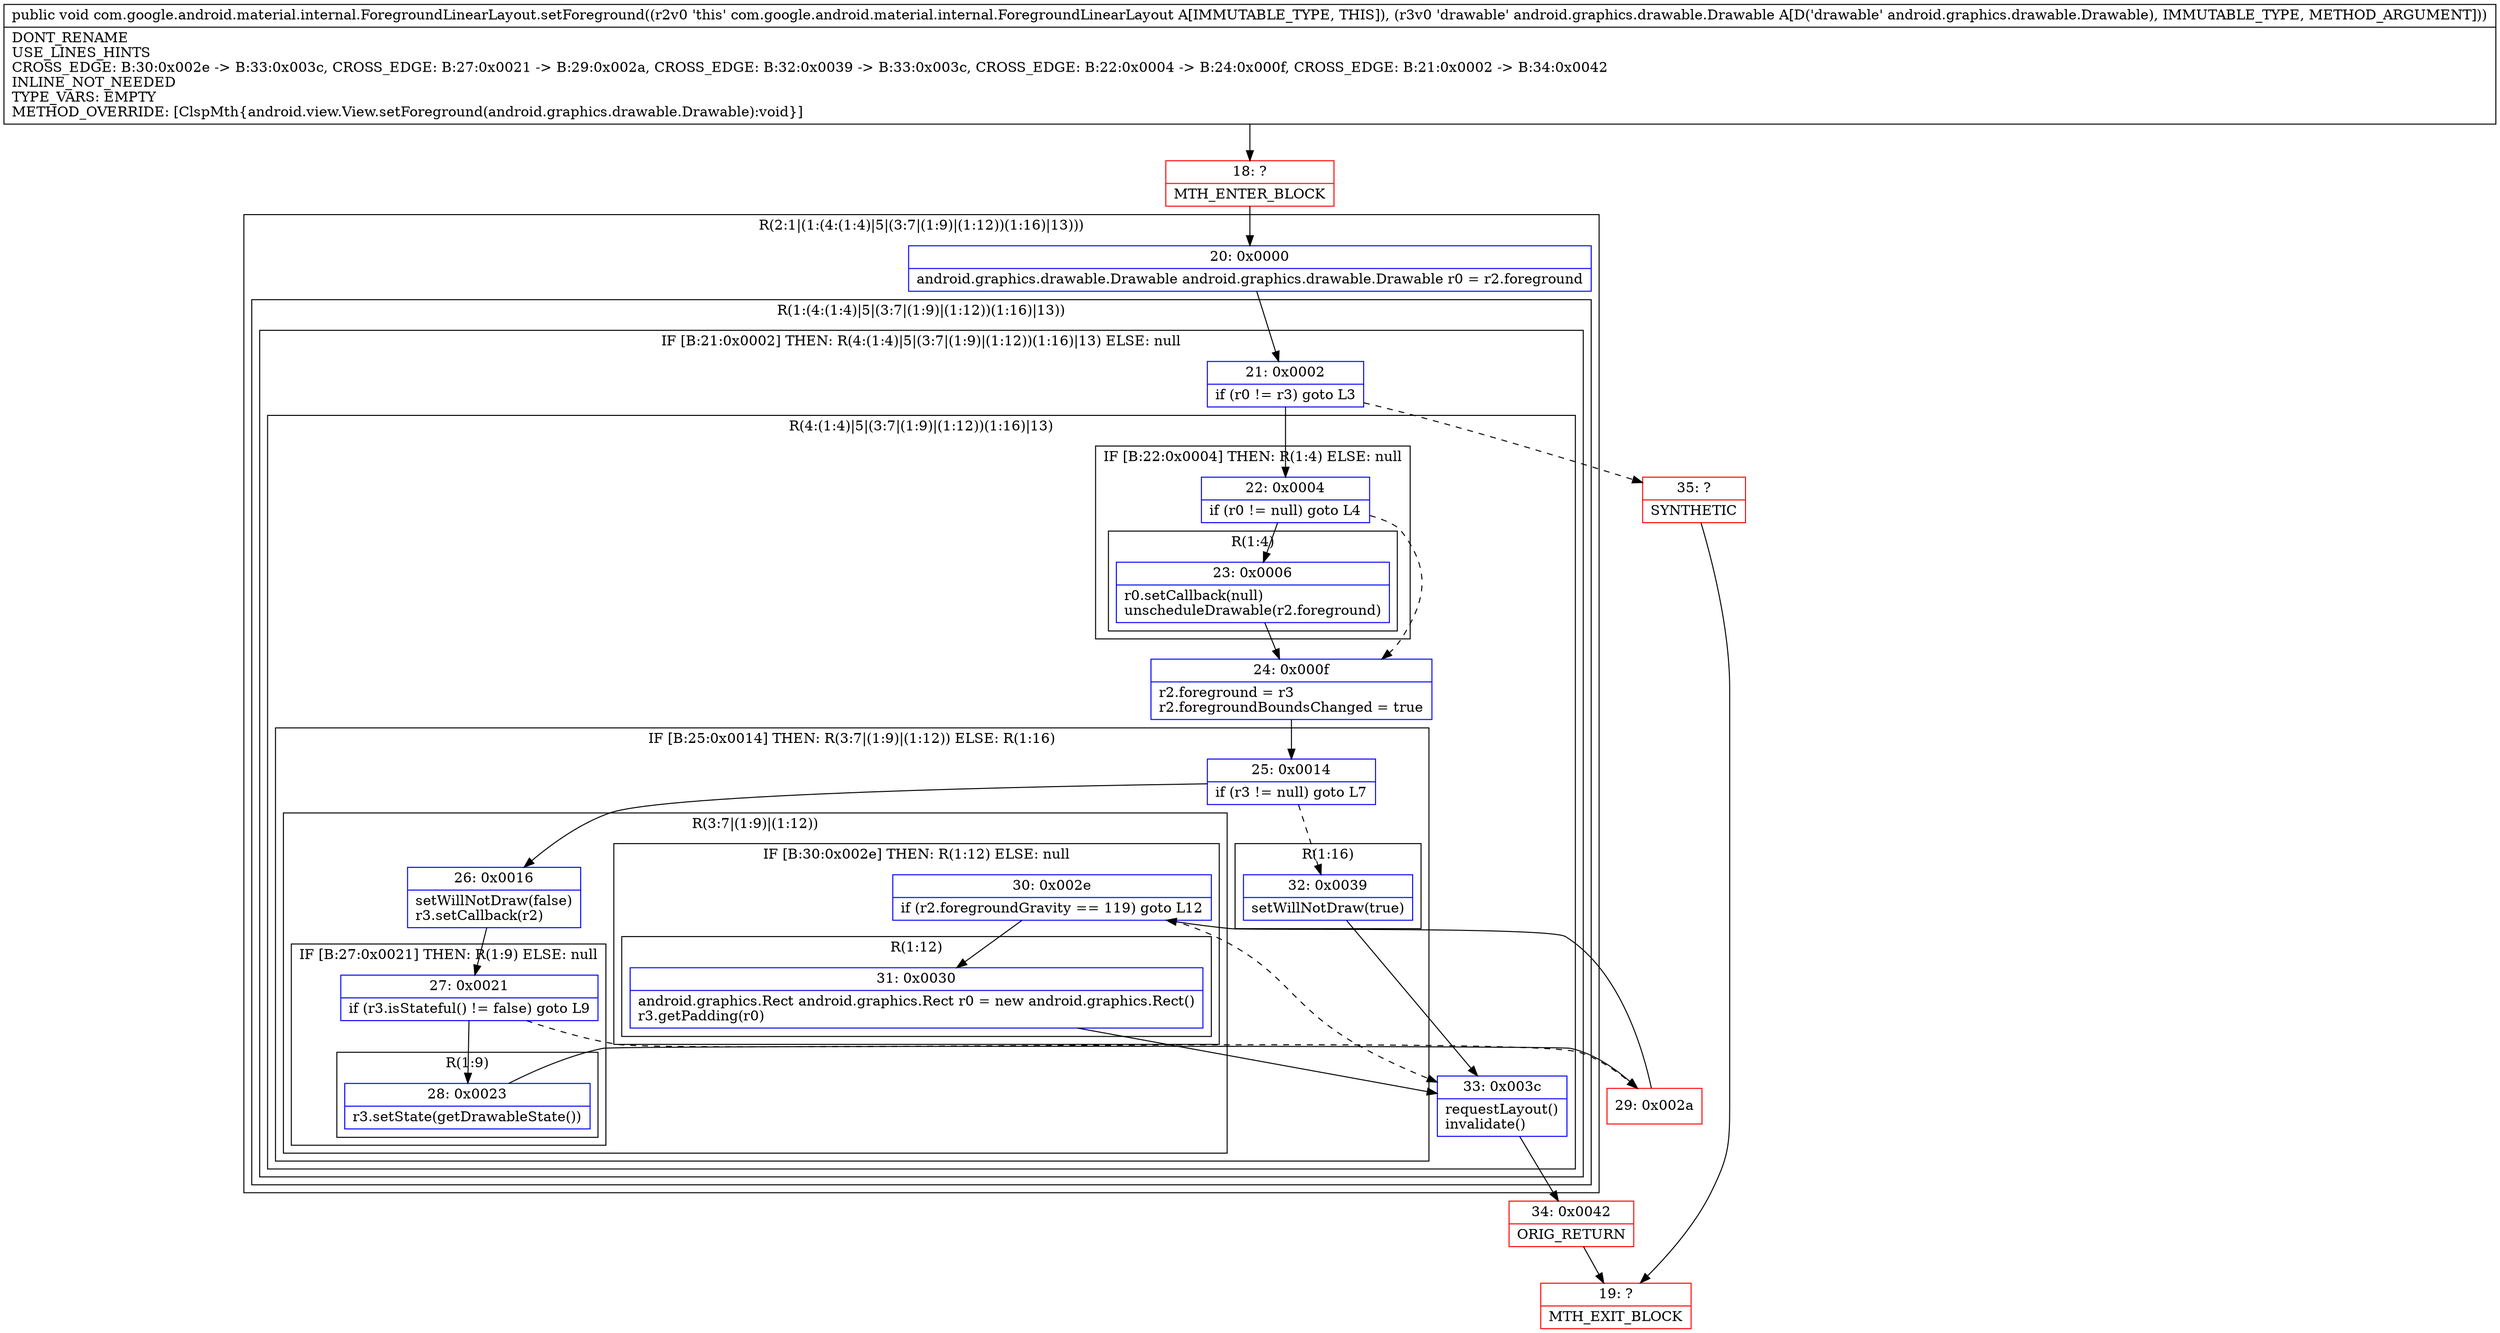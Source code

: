 digraph "CFG forcom.google.android.material.internal.ForegroundLinearLayout.setForeground(Landroid\/graphics\/drawable\/Drawable;)V" {
subgraph cluster_Region_1693617268 {
label = "R(2:1|(1:(4:(1:4)|5|(3:7|(1:9)|(1:12))(1:16)|13)))";
node [shape=record,color=blue];
Node_20 [shape=record,label="{20\:\ 0x0000|android.graphics.drawable.Drawable android.graphics.drawable.Drawable r0 = r2.foreground\l}"];
subgraph cluster_Region_942123215 {
label = "R(1:(4:(1:4)|5|(3:7|(1:9)|(1:12))(1:16)|13))";
node [shape=record,color=blue];
subgraph cluster_IfRegion_144909757 {
label = "IF [B:21:0x0002] THEN: R(4:(1:4)|5|(3:7|(1:9)|(1:12))(1:16)|13) ELSE: null";
node [shape=record,color=blue];
Node_21 [shape=record,label="{21\:\ 0x0002|if (r0 != r3) goto L3\l}"];
subgraph cluster_Region_210513556 {
label = "R(4:(1:4)|5|(3:7|(1:9)|(1:12))(1:16)|13)";
node [shape=record,color=blue];
subgraph cluster_IfRegion_32788347 {
label = "IF [B:22:0x0004] THEN: R(1:4) ELSE: null";
node [shape=record,color=blue];
Node_22 [shape=record,label="{22\:\ 0x0004|if (r0 != null) goto L4\l}"];
subgraph cluster_Region_1670011440 {
label = "R(1:4)";
node [shape=record,color=blue];
Node_23 [shape=record,label="{23\:\ 0x0006|r0.setCallback(null)\lunscheduleDrawable(r2.foreground)\l}"];
}
}
Node_24 [shape=record,label="{24\:\ 0x000f|r2.foreground = r3\lr2.foregroundBoundsChanged = true\l}"];
subgraph cluster_IfRegion_1425227159 {
label = "IF [B:25:0x0014] THEN: R(3:7|(1:9)|(1:12)) ELSE: R(1:16)";
node [shape=record,color=blue];
Node_25 [shape=record,label="{25\:\ 0x0014|if (r3 != null) goto L7\l}"];
subgraph cluster_Region_783418756 {
label = "R(3:7|(1:9)|(1:12))";
node [shape=record,color=blue];
Node_26 [shape=record,label="{26\:\ 0x0016|setWillNotDraw(false)\lr3.setCallback(r2)\l}"];
subgraph cluster_IfRegion_735490381 {
label = "IF [B:27:0x0021] THEN: R(1:9) ELSE: null";
node [shape=record,color=blue];
Node_27 [shape=record,label="{27\:\ 0x0021|if (r3.isStateful() != false) goto L9\l}"];
subgraph cluster_Region_1187234349 {
label = "R(1:9)";
node [shape=record,color=blue];
Node_28 [shape=record,label="{28\:\ 0x0023|r3.setState(getDrawableState())\l}"];
}
}
subgraph cluster_IfRegion_194068711 {
label = "IF [B:30:0x002e] THEN: R(1:12) ELSE: null";
node [shape=record,color=blue];
Node_30 [shape=record,label="{30\:\ 0x002e|if (r2.foregroundGravity == 119) goto L12\l}"];
subgraph cluster_Region_334228249 {
label = "R(1:12)";
node [shape=record,color=blue];
Node_31 [shape=record,label="{31\:\ 0x0030|android.graphics.Rect android.graphics.Rect r0 = new android.graphics.Rect()\lr3.getPadding(r0)\l}"];
}
}
}
subgraph cluster_Region_900852276 {
label = "R(1:16)";
node [shape=record,color=blue];
Node_32 [shape=record,label="{32\:\ 0x0039|setWillNotDraw(true)\l}"];
}
}
Node_33 [shape=record,label="{33\:\ 0x003c|requestLayout()\linvalidate()\l}"];
}
}
}
}
Node_18 [shape=record,color=red,label="{18\:\ ?|MTH_ENTER_BLOCK\l}"];
Node_29 [shape=record,color=red,label="{29\:\ 0x002a}"];
Node_34 [shape=record,color=red,label="{34\:\ 0x0042|ORIG_RETURN\l}"];
Node_19 [shape=record,color=red,label="{19\:\ ?|MTH_EXIT_BLOCK\l}"];
Node_35 [shape=record,color=red,label="{35\:\ ?|SYNTHETIC\l}"];
MethodNode[shape=record,label="{public void com.google.android.material.internal.ForegroundLinearLayout.setForeground((r2v0 'this' com.google.android.material.internal.ForegroundLinearLayout A[IMMUTABLE_TYPE, THIS]), (r3v0 'drawable' android.graphics.drawable.Drawable A[D('drawable' android.graphics.drawable.Drawable), IMMUTABLE_TYPE, METHOD_ARGUMENT]))  | DONT_RENAME\lUSE_LINES_HINTS\lCROSS_EDGE: B:30:0x002e \-\> B:33:0x003c, CROSS_EDGE: B:27:0x0021 \-\> B:29:0x002a, CROSS_EDGE: B:32:0x0039 \-\> B:33:0x003c, CROSS_EDGE: B:22:0x0004 \-\> B:24:0x000f, CROSS_EDGE: B:21:0x0002 \-\> B:34:0x0042\lINLINE_NOT_NEEDED\lTYPE_VARS: EMPTY\lMETHOD_OVERRIDE: [ClspMth\{android.view.View.setForeground(android.graphics.drawable.Drawable):void\}]\l}"];
MethodNode -> Node_18;Node_20 -> Node_21;
Node_21 -> Node_22;
Node_21 -> Node_35[style=dashed];
Node_22 -> Node_23;
Node_22 -> Node_24[style=dashed];
Node_23 -> Node_24;
Node_24 -> Node_25;
Node_25 -> Node_26;
Node_25 -> Node_32[style=dashed];
Node_26 -> Node_27;
Node_27 -> Node_28;
Node_27 -> Node_29[style=dashed];
Node_28 -> Node_29;
Node_30 -> Node_31;
Node_30 -> Node_33[style=dashed];
Node_31 -> Node_33;
Node_32 -> Node_33;
Node_33 -> Node_34;
Node_18 -> Node_20;
Node_29 -> Node_30;
Node_34 -> Node_19;
Node_35 -> Node_19;
}


